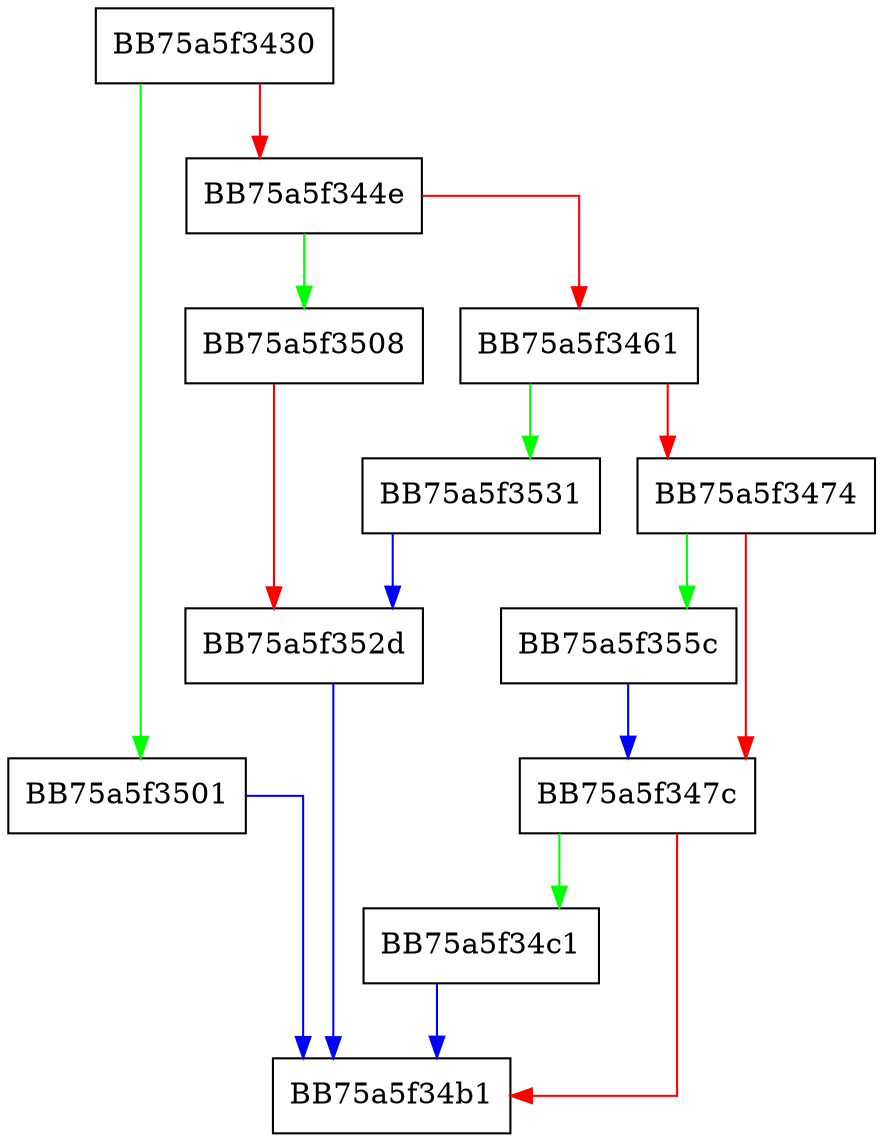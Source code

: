 digraph init {
  node [shape="box"];
  graph [splines=ortho];
  BB75a5f3430 -> BB75a5f3501 [color="green"];
  BB75a5f3430 -> BB75a5f344e [color="red"];
  BB75a5f344e -> BB75a5f3508 [color="green"];
  BB75a5f344e -> BB75a5f3461 [color="red"];
  BB75a5f3461 -> BB75a5f3531 [color="green"];
  BB75a5f3461 -> BB75a5f3474 [color="red"];
  BB75a5f3474 -> BB75a5f355c [color="green"];
  BB75a5f3474 -> BB75a5f347c [color="red"];
  BB75a5f347c -> BB75a5f34c1 [color="green"];
  BB75a5f347c -> BB75a5f34b1 [color="red"];
  BB75a5f34c1 -> BB75a5f34b1 [color="blue"];
  BB75a5f3501 -> BB75a5f34b1 [color="blue"];
  BB75a5f3508 -> BB75a5f352d [color="red"];
  BB75a5f352d -> BB75a5f34b1 [color="blue"];
  BB75a5f3531 -> BB75a5f352d [color="blue"];
  BB75a5f355c -> BB75a5f347c [color="blue"];
}